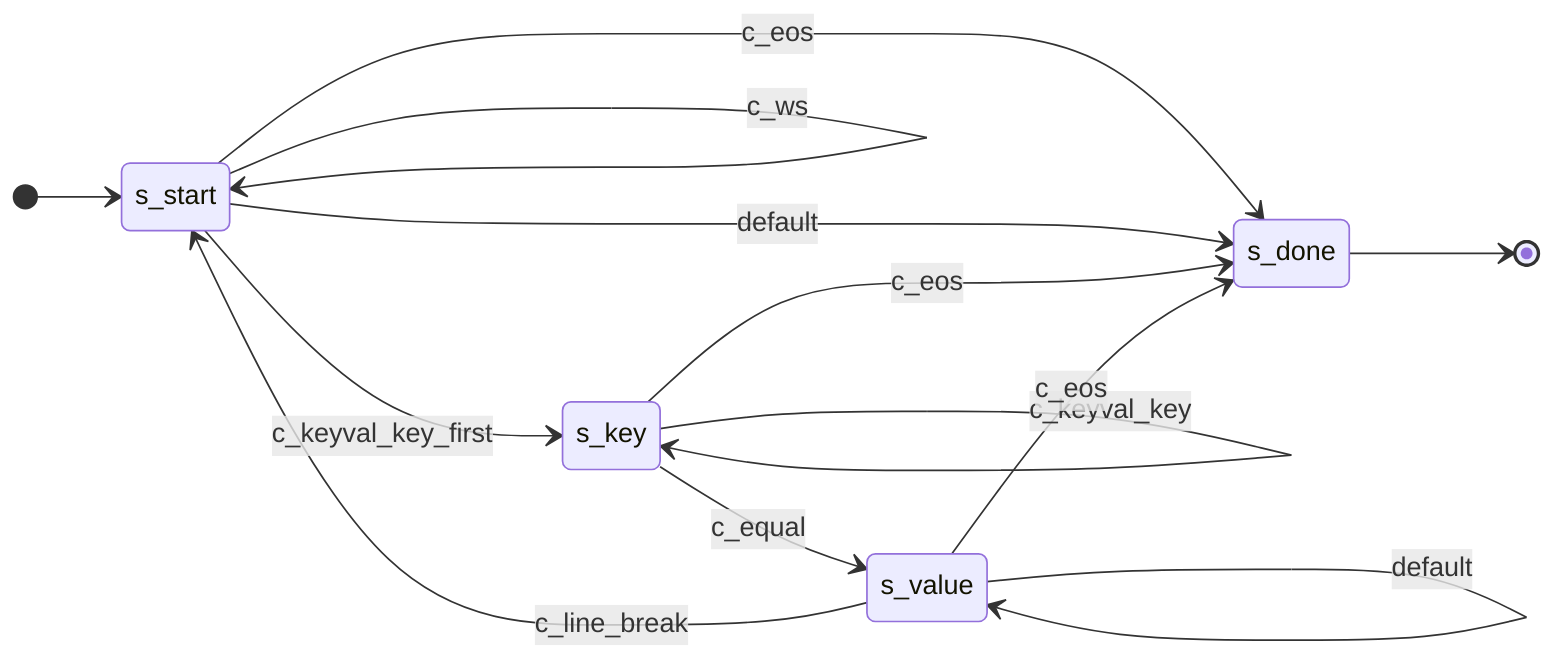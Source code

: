 stateDiagram-v2
  direction LR

  %% s_start state
  [*] --> s_start
  s_start --> s_done: c_eos
  s_start --> s_start: c_line_break
  s_start --> s_start: c_ws
  s_start --> s_key: c_keyval_key_first
  s_start --> s_done: default

  %% s_key state
  s_key --> s_key: c_keyval_key
  s_key --> s_value: c_equal
  s_key --> s_done: c_eos

  %% s_value state
  s_value --> s_start: c_line_break
  s_value --> s_done: c_eos
  s_value --> s_value: default

  %% s_done state
  s_done --> [*]
